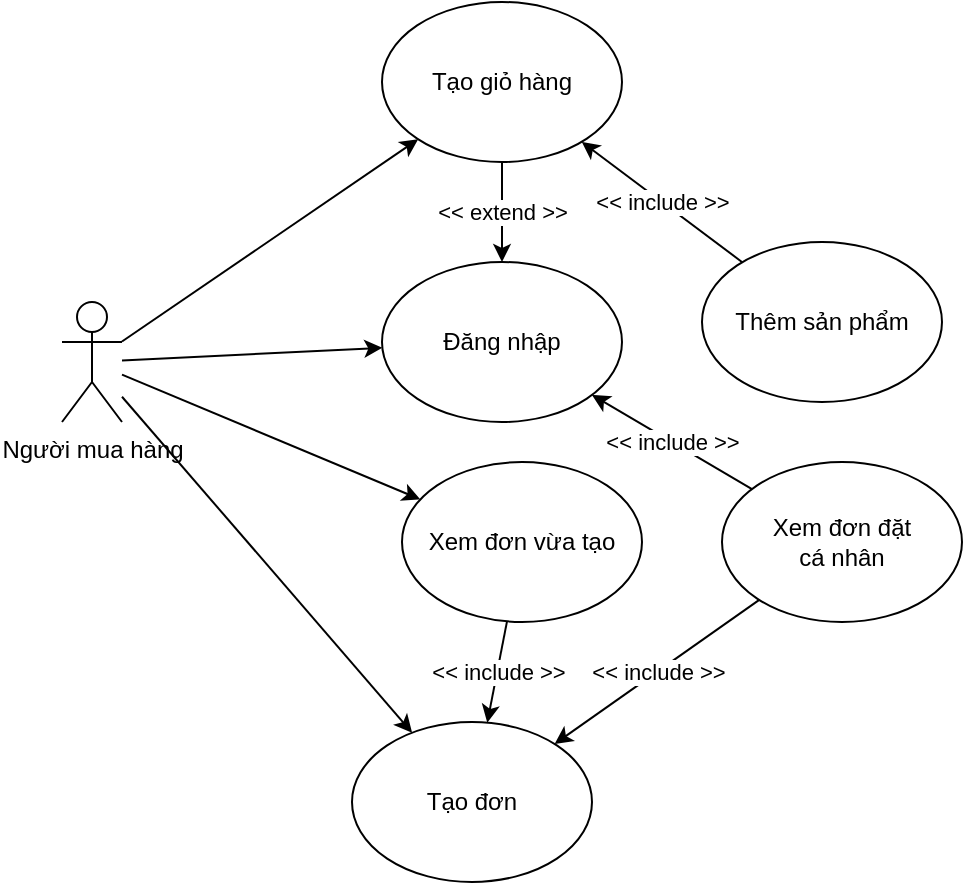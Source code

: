 <mxfile version="19.0.3" type="device"><diagram id="qdYuRsShj7G3t5fDsV2y" name="Page-1"><mxGraphModel dx="943" dy="614" grid="1" gridSize="10" guides="1" tooltips="1" connect="1" arrows="1" fold="1" page="1" pageScale="1" pageWidth="850" pageHeight="1100" math="0" shadow="0"><root><mxCell id="0"/><mxCell id="1" parent="0"/><mxCell id="9pTlewjjPtEBUBOjCSyE-1" value="Người mua hàng" style="shape=umlActor;verticalLabelPosition=bottom;verticalAlign=top;html=1;outlineConnect=0;" vertex="1" parent="1"><mxGeometry x="220" y="480" width="30" height="60" as="geometry"/></mxCell><mxCell id="9pTlewjjPtEBUBOjCSyE-2" value="Tạo giỏ hàng" style="ellipse;whiteSpace=wrap;html=1;" vertex="1" parent="1"><mxGeometry x="380" y="330" width="120" height="80" as="geometry"/></mxCell><mxCell id="9pTlewjjPtEBUBOjCSyE-3" value="Thêm sản phẩm" style="ellipse;whiteSpace=wrap;html=1;" vertex="1" parent="1"><mxGeometry x="540" y="450" width="120" height="80" as="geometry"/></mxCell><mxCell id="9pTlewjjPtEBUBOjCSyE-4" value="&amp;lt;&amp;lt; include &amp;gt;&amp;gt;" style="endArrow=classic;html=1;rounded=0;" edge="1" parent="1" source="9pTlewjjPtEBUBOjCSyE-3" target="9pTlewjjPtEBUBOjCSyE-2"><mxGeometry width="50" height="50" relative="1" as="geometry"><mxPoint x="400" y="340" as="sourcePoint"/><mxPoint x="450" y="290" as="targetPoint"/></mxGeometry></mxCell><mxCell id="9pTlewjjPtEBUBOjCSyE-5" value="Đăng nhập" style="ellipse;whiteSpace=wrap;html=1;" vertex="1" parent="1"><mxGeometry x="380" y="460" width="120" height="80" as="geometry"/></mxCell><mxCell id="9pTlewjjPtEBUBOjCSyE-6" value="&amp;lt;&amp;lt; extend &amp;gt;&amp;gt;" style="endArrow=classic;html=1;rounded=0;" edge="1" parent="1" source="9pTlewjjPtEBUBOjCSyE-2" target="9pTlewjjPtEBUBOjCSyE-5"><mxGeometry width="50" height="50" relative="1" as="geometry"><mxPoint x="400" y="340" as="sourcePoint"/><mxPoint x="240" y="390" as="targetPoint"/></mxGeometry></mxCell><mxCell id="9pTlewjjPtEBUBOjCSyE-7" value="Xem đơn đặt&lt;br&gt;cá nhân" style="ellipse;whiteSpace=wrap;html=1;" vertex="1" parent="1"><mxGeometry x="550" y="560" width="120" height="80" as="geometry"/></mxCell><mxCell id="9pTlewjjPtEBUBOjCSyE-8" value="&amp;lt;&amp;lt; include &amp;gt;&amp;gt;" style="endArrow=classic;html=1;rounded=0;" edge="1" parent="1" source="9pTlewjjPtEBUBOjCSyE-7" target="9pTlewjjPtEBUBOjCSyE-5"><mxGeometry width="50" height="50" relative="1" as="geometry"><mxPoint x="520" y="330" as="sourcePoint"/><mxPoint x="570" y="280" as="targetPoint"/></mxGeometry></mxCell><mxCell id="9pTlewjjPtEBUBOjCSyE-9" value="Tạo đơn" style="ellipse;whiteSpace=wrap;html=1;" vertex="1" parent="1"><mxGeometry x="365" y="690" width="120" height="80" as="geometry"/></mxCell><mxCell id="9pTlewjjPtEBUBOjCSyE-10" value="&amp;lt;&amp;lt; include &amp;gt;&amp;gt;" style="endArrow=classic;html=1;rounded=0;" edge="1" parent="1" source="9pTlewjjPtEBUBOjCSyE-7" target="9pTlewjjPtEBUBOjCSyE-9"><mxGeometry width="50" height="50" relative="1" as="geometry"><mxPoint x="520" y="440" as="sourcePoint"/><mxPoint x="570" y="390" as="targetPoint"/></mxGeometry></mxCell><mxCell id="9pTlewjjPtEBUBOjCSyE-11" value="Xem đơn vừa tạo" style="ellipse;whiteSpace=wrap;html=1;" vertex="1" parent="1"><mxGeometry x="390" y="560" width="120" height="80" as="geometry"/></mxCell><mxCell id="9pTlewjjPtEBUBOjCSyE-13" value="&amp;lt;&amp;lt; include &amp;gt;&amp;gt;" style="endArrow=classic;html=1;rounded=0;" edge="1" parent="1" source="9pTlewjjPtEBUBOjCSyE-11" target="9pTlewjjPtEBUBOjCSyE-9"><mxGeometry width="50" height="50" relative="1" as="geometry"><mxPoint x="520" y="600" as="sourcePoint"/><mxPoint x="570" y="550" as="targetPoint"/></mxGeometry></mxCell><mxCell id="9pTlewjjPtEBUBOjCSyE-15" value="" style="endArrow=classic;html=1;rounded=0;" edge="1" parent="1" source="9pTlewjjPtEBUBOjCSyE-1" target="9pTlewjjPtEBUBOjCSyE-5"><mxGeometry width="50" height="50" relative="1" as="geometry"><mxPoint x="520" y="600" as="sourcePoint"/><mxPoint x="570" y="550" as="targetPoint"/></mxGeometry></mxCell><mxCell id="9pTlewjjPtEBUBOjCSyE-16" value="" style="endArrow=classic;html=1;rounded=0;" edge="1" parent="1" source="9pTlewjjPtEBUBOjCSyE-1" target="9pTlewjjPtEBUBOjCSyE-2"><mxGeometry width="50" height="50" relative="1" as="geometry"><mxPoint x="520" y="600" as="sourcePoint"/><mxPoint x="570" y="550" as="targetPoint"/></mxGeometry></mxCell><mxCell id="9pTlewjjPtEBUBOjCSyE-17" value="" style="endArrow=classic;html=1;rounded=0;" edge="1" parent="1" source="9pTlewjjPtEBUBOjCSyE-1" target="9pTlewjjPtEBUBOjCSyE-9"><mxGeometry width="50" height="50" relative="1" as="geometry"><mxPoint x="520" y="600" as="sourcePoint"/><mxPoint x="570" y="550" as="targetPoint"/></mxGeometry></mxCell><mxCell id="9pTlewjjPtEBUBOjCSyE-18" value="" style="endArrow=classic;html=1;rounded=0;" edge="1" parent="1" source="9pTlewjjPtEBUBOjCSyE-1" target="9pTlewjjPtEBUBOjCSyE-11"><mxGeometry width="50" height="50" relative="1" as="geometry"><mxPoint x="520" y="600" as="sourcePoint"/><mxPoint x="570" y="550" as="targetPoint"/></mxGeometry></mxCell></root></mxGraphModel></diagram></mxfile>